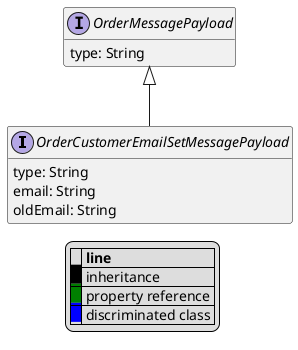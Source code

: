 @startuml

hide empty fields
hide empty methods
legend
|= |= line |
|<back:black>   </back>| inheritance |
|<back:green>   </back>| property reference |
|<back:blue>   </back>| discriminated class |
endlegend
interface OrderCustomerEmailSetMessagePayload [[OrderCustomerEmailSetMessagePayload.svg]] extends OrderMessagePayload {
    type: String
    email: String
    oldEmail: String
}
interface OrderMessagePayload [[OrderMessagePayload.svg]]  {
    type: String
}





@enduml
